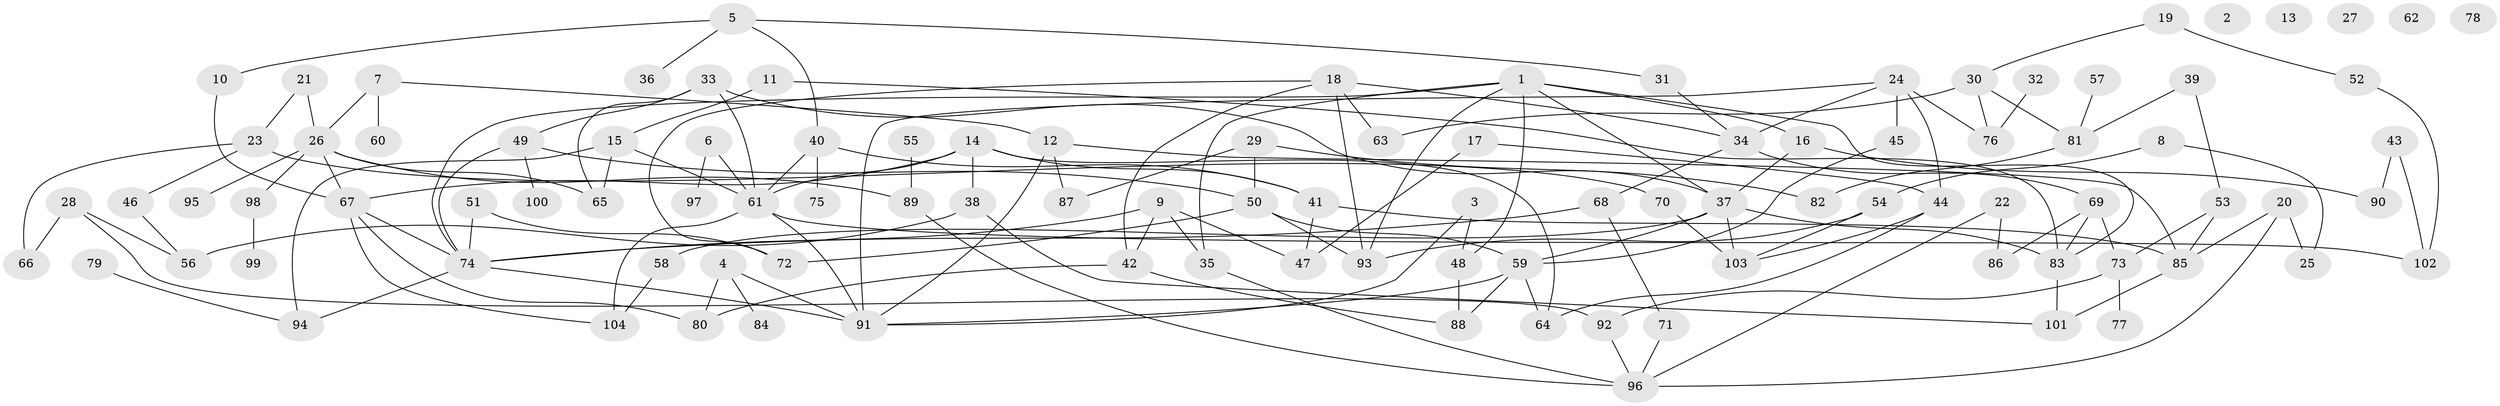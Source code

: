 // coarse degree distribution, {7: 0.078125, 0: 0.078125, 3: 0.203125, 8: 0.0625, 4: 0.109375, 1: 0.140625, 2: 0.171875, 10: 0.03125, 6: 0.046875, 5: 0.078125}
// Generated by graph-tools (version 1.1) at 2025/23/03/03/25 07:23:29]
// undirected, 104 vertices, 155 edges
graph export_dot {
graph [start="1"]
  node [color=gray90,style=filled];
  1;
  2;
  3;
  4;
  5;
  6;
  7;
  8;
  9;
  10;
  11;
  12;
  13;
  14;
  15;
  16;
  17;
  18;
  19;
  20;
  21;
  22;
  23;
  24;
  25;
  26;
  27;
  28;
  29;
  30;
  31;
  32;
  33;
  34;
  35;
  36;
  37;
  38;
  39;
  40;
  41;
  42;
  43;
  44;
  45;
  46;
  47;
  48;
  49;
  50;
  51;
  52;
  53;
  54;
  55;
  56;
  57;
  58;
  59;
  60;
  61;
  62;
  63;
  64;
  65;
  66;
  67;
  68;
  69;
  70;
  71;
  72;
  73;
  74;
  75;
  76;
  77;
  78;
  79;
  80;
  81;
  82;
  83;
  84;
  85;
  86;
  87;
  88;
  89;
  90;
  91;
  92;
  93;
  94;
  95;
  96;
  97;
  98;
  99;
  100;
  101;
  102;
  103;
  104;
  1 -- 16;
  1 -- 35;
  1 -- 37;
  1 -- 48;
  1 -- 74;
  1 -- 83;
  1 -- 93;
  3 -- 48;
  3 -- 91;
  4 -- 80;
  4 -- 84;
  4 -- 91;
  5 -- 10;
  5 -- 31;
  5 -- 36;
  5 -- 40;
  6 -- 61;
  6 -- 97;
  7 -- 12;
  7 -- 26;
  7 -- 60;
  8 -- 25;
  8 -- 54;
  9 -- 35;
  9 -- 42;
  9 -- 47;
  9 -- 74;
  10 -- 67;
  11 -- 15;
  11 -- 83;
  12 -- 85;
  12 -- 87;
  12 -- 91;
  14 -- 38;
  14 -- 41;
  14 -- 61;
  14 -- 64;
  14 -- 67;
  15 -- 61;
  15 -- 65;
  15 -- 94;
  16 -- 37;
  16 -- 90;
  17 -- 44;
  17 -- 47;
  18 -- 34;
  18 -- 42;
  18 -- 63;
  18 -- 72;
  18 -- 93;
  19 -- 30;
  19 -- 52;
  20 -- 25;
  20 -- 85;
  20 -- 96;
  21 -- 23;
  21 -- 26;
  22 -- 86;
  22 -- 96;
  23 -- 46;
  23 -- 66;
  23 -- 70;
  24 -- 34;
  24 -- 44;
  24 -- 45;
  24 -- 76;
  24 -- 91;
  26 -- 65;
  26 -- 67;
  26 -- 89;
  26 -- 95;
  26 -- 98;
  28 -- 56;
  28 -- 66;
  28 -- 92;
  29 -- 50;
  29 -- 82;
  29 -- 87;
  30 -- 63;
  30 -- 76;
  30 -- 81;
  31 -- 34;
  32 -- 76;
  33 -- 37;
  33 -- 49;
  33 -- 61;
  33 -- 65;
  34 -- 68;
  34 -- 69;
  35 -- 96;
  37 -- 58;
  37 -- 59;
  37 -- 83;
  37 -- 103;
  38 -- 56;
  38 -- 101;
  39 -- 53;
  39 -- 81;
  40 -- 41;
  40 -- 61;
  40 -- 75;
  41 -- 47;
  41 -- 85;
  42 -- 80;
  42 -- 88;
  43 -- 90;
  43 -- 102;
  44 -- 64;
  44 -- 103;
  45 -- 59;
  46 -- 56;
  48 -- 88;
  49 -- 50;
  49 -- 74;
  49 -- 100;
  50 -- 59;
  50 -- 72;
  50 -- 93;
  51 -- 72;
  51 -- 74;
  52 -- 102;
  53 -- 73;
  53 -- 85;
  54 -- 93;
  54 -- 103;
  55 -- 89;
  57 -- 81;
  58 -- 104;
  59 -- 64;
  59 -- 88;
  59 -- 91;
  61 -- 91;
  61 -- 102;
  61 -- 104;
  67 -- 74;
  67 -- 80;
  67 -- 104;
  68 -- 71;
  68 -- 74;
  69 -- 73;
  69 -- 83;
  69 -- 86;
  70 -- 103;
  71 -- 96;
  73 -- 77;
  73 -- 92;
  74 -- 91;
  74 -- 94;
  79 -- 94;
  81 -- 82;
  83 -- 101;
  85 -- 101;
  89 -- 96;
  92 -- 96;
  98 -- 99;
}
